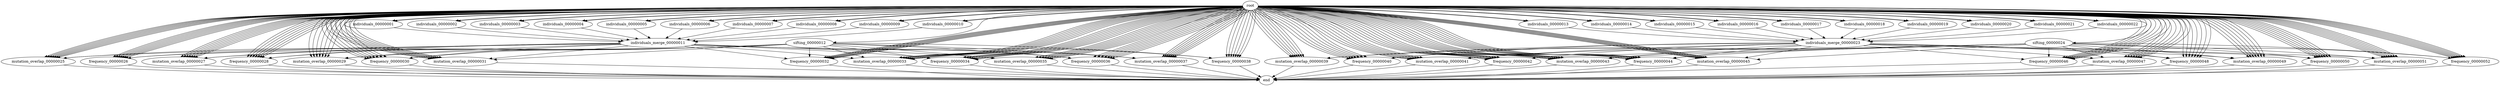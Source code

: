 digraph G {
  individuals_00000001 [size="19.223"];
  individuals_00000002 [size="60.425"];
  individuals_00000003 [size="19.223"];
  individuals_00000004 [size="19.223"];
  individuals_00000005 [size="91.233"];
  individuals_00000006 [size="135.793"];
  individuals_00000007 [size="45.861"];
  individuals_00000008 [size="183.978"];
  individuals_00000009 [size="170.672"];
  individuals_00000010 [size="19.223"];
  individuals_merge_00000011 [size="146.264"];
  sifting_00000012 [size="3.236"];
  individuals_00000013 [size="52.917"];
  individuals_00000014 [size="102.84"];
  individuals_00000015 [size="169.452"];
  individuals_00000016 [size="61.87"];
  individuals_00000017 [size="57.059"];
  individuals_00000018 [size="19.223"];
  individuals_00000019 [size="123.074"];
  individuals_00000020 [size="126.423"];
  individuals_00000021 [size="145.578"];
  individuals_00000022 [size="19.223"];
  individuals_merge_00000023 [size="46.435"];
  sifting_00000024 [size="15.759"];
  mutation_overlap_00000025 [size="35.971"];
  frequency_00000026 [size="23.826"];
  mutation_overlap_00000027 [size="83.611"];
  frequency_00000028 [size="23.826"];
  mutation_overlap_00000029 [size="36.255"];
  frequency_00000030 [size="23.826"];
  mutation_overlap_00000031 [size="82.86"];
  frequency_00000032 [size="23.826"];
  mutation_overlap_00000033 [size="29.895"];
  frequency_00000034 [size="23.826"];
  mutation_overlap_00000035 [size="63.04"];
  frequency_00000036 [size="89.872"];
  mutation_overlap_00000037 [size="9.215"];
  frequency_00000038 [size="23.826"];
  mutation_overlap_00000039 [size="9.215"];
  frequency_00000040 [size="151.629"];
  mutation_overlap_00000041 [size="42.181"];
  frequency_00000042 [size="118.038"];
  mutation_overlap_00000043 [size="9.215"];
  frequency_00000044 [size="23.826"];
  mutation_overlap_00000045 [size="45.276"];
  frequency_00000046 [size="23.826"];
  mutation_overlap_00000047 [size="44.164"];
  frequency_00000048 [size="86.23"];
  mutation_overlap_00000049 [size="47.192"];
  frequency_00000050 [size="63.029"];
  mutation_overlap_00000051 [size="58.348"];
  frequency_00000052 [size="95.066"];
  individuals_00000001 -> individuals_merge_00000011 [size="26945"]
  root -> individuals_00000001 [size="20078"]
  root -> individuals_00000001 [size="2737233187"]
  individuals_00000002 -> individuals_merge_00000011 [size="2931"]
  root -> individuals_00000002 [size="20078"]
  root -> individuals_00000002 [size="1524301261"]
  individuals_00000003 -> individuals_merge_00000011 [size="6398"]
  root -> individuals_00000003 [size="20078"]
  root -> individuals_00000003 [size="1839531471"]
  individuals_00000004 -> individuals_merge_00000011 [size="15376"]
  root -> individuals_00000004 [size="20078"]
  root -> individuals_00000004 [size="2283015210"]
  individuals_00000005 -> individuals_merge_00000011 [size="7578"]
  root -> individuals_00000005 [size="20078"]
  root -> individuals_00000005 [size="2465859975"]
  individuals_00000006 -> individuals_merge_00000011 [size="9645"]
  root -> individuals_00000006 [size="20078"]
  root -> individuals_00000006 [size="2778241360"]
  individuals_00000007 -> individuals_merge_00000011 [size="25819"]
  root -> individuals_00000007 [size="20078"]
  root -> individuals_00000007 [size="2670896313"]
  individuals_00000008 -> individuals_merge_00000011 [size="6526"]
  root -> individuals_00000008 [size="20078"]
  root -> individuals_00000008 [size="2299740722"]
  individuals_00000009 -> individuals_merge_00000011 [size="3220"]
  root -> individuals_00000009 [size="20078"]
  root -> individuals_00000009 [size="959671289"]
  individuals_00000010 -> individuals_merge_00000011 [size="2931"]
  root -> individuals_00000010 [size="20078"]
  root -> individuals_00000010 [size="2671690395"]
  individuals_merge_00000011 -> mutation_overlap_00000025 [size="2733"]
  individuals_merge_00000011 -> frequency_00000026 [size="2733"]
  individuals_merge_00000011 -> mutation_overlap_00000027 [size="2733"]
  individuals_merge_00000011 -> frequency_00000028 [size="2733"]
  individuals_merge_00000011 -> mutation_overlap_00000029 [size="2733"]
  individuals_merge_00000011 -> frequency_00000030 [size="2733"]
  individuals_merge_00000011 -> mutation_overlap_00000031 [size="2733"]
  individuals_merge_00000011 -> frequency_00000032 [size="2733"]
  individuals_merge_00000011 -> mutation_overlap_00000033 [size="2733"]
  individuals_merge_00000011 -> frequency_00000034 [size="2733"]
  individuals_merge_00000011 -> mutation_overlap_00000035 [size="2733"]
  individuals_merge_00000011 -> frequency_00000036 [size="2733"]
  individuals_merge_00000011 -> mutation_overlap_00000037 [size="2733"]
  individuals_merge_00000011 -> frequency_00000038 [size="2733"]
  sifting_00000012 -> mutation_overlap_00000025 [size="981341"]
  sifting_00000012 -> frequency_00000026 [size="981341"]
  sifting_00000012 -> mutation_overlap_00000027 [size="981341"]
  sifting_00000012 -> frequency_00000028 [size="981341"]
  sifting_00000012 -> mutation_overlap_00000029 [size="981341"]
  sifting_00000012 -> frequency_00000030 [size="981341"]
  sifting_00000012 -> mutation_overlap_00000031 [size="981341"]
  sifting_00000012 -> frequency_00000032 [size="981341"]
  sifting_00000012 -> mutation_overlap_00000033 [size="981341"]
  sifting_00000012 -> frequency_00000034 [size="981341"]
  sifting_00000012 -> mutation_overlap_00000035 [size="981341"]
  sifting_00000012 -> frequency_00000036 [size="981341"]
  sifting_00000012 -> mutation_overlap_00000037 [size="981341"]
  sifting_00000012 -> frequency_00000038 [size="981341"]
  root -> sifting_00000012 [size="799345764"]
  individuals_00000013 -> individuals_merge_00000023 [size="23517"]
  root -> individuals_00000013 [size="20078"]
  root -> individuals_00000013 [size="1739341667"]
  individuals_00000014 -> individuals_merge_00000023 [size="2931"]
  root -> individuals_00000014 [size="20078"]
  root -> individuals_00000014 [size="2153167365"]
  individuals_00000015 -> individuals_merge_00000023 [size="18712"]
  root -> individuals_00000015 [size="20078"]
  root -> individuals_00000015 [size="1775766125"]
  individuals_00000016 -> individuals_merge_00000023 [size="12525"]
  root -> individuals_00000016 [size="20078"]
  root -> individuals_00000016 [size="2427094644"]
  individuals_00000017 -> individuals_merge_00000023 [size="2931"]
  root -> individuals_00000017 [size="20078"]
  root -> individuals_00000017 [size="2105711577"]
  individuals_00000018 -> individuals_merge_00000023 [size="6976"]
  root -> individuals_00000018 [size="20078"]
  root -> individuals_00000018 [size="1657536713"]
  individuals_00000019 -> individuals_merge_00000023 [size="2931"]
  root -> individuals_00000019 [size="20078"]
  root -> individuals_00000019 [size="2437290391"]
  individuals_00000020 -> individuals_merge_00000023 [size="20325"]
  root -> individuals_00000020 [size="20078"]
  root -> individuals_00000020 [size="1619075874"]
  individuals_00000021 -> individuals_merge_00000023 [size="17923"]
  root -> individuals_00000021 [size="20078"]
  root -> individuals_00000021 [size="358416588"]
  individuals_00000022 -> individuals_merge_00000023 [size="7608"]
  root -> individuals_00000022 [size="20078"]
  root -> individuals_00000022 [size="728661597"]
  individuals_merge_00000023 -> mutation_overlap_00000039 [size="2733"]
  individuals_merge_00000023 -> frequency_00000040 [size="2733"]
  individuals_merge_00000023 -> mutation_overlap_00000041 [size="2733"]
  individuals_merge_00000023 -> frequency_00000042 [size="2733"]
  individuals_merge_00000023 -> mutation_overlap_00000043 [size="2733"]
  individuals_merge_00000023 -> frequency_00000044 [size="2733"]
  individuals_merge_00000023 -> mutation_overlap_00000045 [size="2733"]
  individuals_merge_00000023 -> frequency_00000046 [size="2733"]
  individuals_merge_00000023 -> mutation_overlap_00000047 [size="2733"]
  individuals_merge_00000023 -> frequency_00000048 [size="2733"]
  individuals_merge_00000023 -> mutation_overlap_00000049 [size="2733"]
  individuals_merge_00000023 -> frequency_00000050 [size="2733"]
  individuals_merge_00000023 -> mutation_overlap_00000051 [size="2733"]
  individuals_merge_00000023 -> frequency_00000052 [size="2733"]
  sifting_00000024 -> mutation_overlap_00000039 [size="260561"]
  sifting_00000024 -> frequency_00000040 [size="260561"]
  sifting_00000024 -> mutation_overlap_00000041 [size="260561"]
  sifting_00000024 -> frequency_00000042 [size="260561"]
  sifting_00000024 -> mutation_overlap_00000043 [size="260561"]
  sifting_00000024 -> frequency_00000044 [size="260561"]
  sifting_00000024 -> mutation_overlap_00000045 [size="260561"]
  sifting_00000024 -> frequency_00000046 [size="260561"]
  sifting_00000024 -> mutation_overlap_00000047 [size="260561"]
  sifting_00000024 -> frequency_00000048 [size="260561"]
  sifting_00000024 -> mutation_overlap_00000049 [size="260561"]
  sifting_00000024 -> frequency_00000050 [size="260561"]
  sifting_00000024 -> mutation_overlap_00000051 [size="260561"]
  sifting_00000024 -> frequency_00000052 [size="260561"]
  root -> sifting_00000024 [size="1785475164"]
  mutation_overlap_00000025 -> end [size="151965"]
  root -> mutation_overlap_00000025 [size="8088"]
  root -> mutation_overlap_00000025 [size="856"]
  root -> mutation_overlap_00000025 [size="28000"]
  root -> mutation_overlap_00000025 [size="5248"]
  root -> mutation_overlap_00000025 [size="4896"]
  root -> mutation_overlap_00000025 [size="4248"]
  root -> mutation_overlap_00000025 [size="5312"]
  frequency_00000026 -> end [size="169412"]
  root -> frequency_00000026 [size="8088"]
  root -> frequency_00000026 [size="856"]
  root -> frequency_00000026 [size="28000"]
  root -> frequency_00000026 [size="5248"]
  root -> frequency_00000026 [size="4896"]
  root -> frequency_00000026 [size="4248"]
  root -> frequency_00000026 [size="5312"]
  mutation_overlap_00000027 -> end [size="17260"]
  root -> mutation_overlap_00000027 [size="8088"]
  root -> mutation_overlap_00000027 [size="856"]
  root -> mutation_overlap_00000027 [size="28000"]
  root -> mutation_overlap_00000027 [size="5248"]
  root -> mutation_overlap_00000027 [size="4896"]
  root -> mutation_overlap_00000027 [size="4248"]
  root -> mutation_overlap_00000027 [size="5312"]
  frequency_00000028 -> end [size="172953"]
  root -> frequency_00000028 [size="8088"]
  root -> frequency_00000028 [size="856"]
  root -> frequency_00000028 [size="28000"]
  root -> frequency_00000028 [size="5248"]
  root -> frequency_00000028 [size="4896"]
  root -> frequency_00000028 [size="4248"]
  root -> frequency_00000028 [size="5312"]
  mutation_overlap_00000029 -> end [size="110246"]
  root -> mutation_overlap_00000029 [size="8088"]
  root -> mutation_overlap_00000029 [size="856"]
  root -> mutation_overlap_00000029 [size="28000"]
  root -> mutation_overlap_00000029 [size="5248"]
  root -> mutation_overlap_00000029 [size="4896"]
  root -> mutation_overlap_00000029 [size="4248"]
  root -> mutation_overlap_00000029 [size="5312"]
  frequency_00000030 -> end [size="51833"]
  root -> frequency_00000030 [size="8088"]
  root -> frequency_00000030 [size="856"]
  root -> frequency_00000030 [size="28000"]
  root -> frequency_00000030 [size="5248"]
  root -> frequency_00000030 [size="4896"]
  root -> frequency_00000030 [size="4248"]
  root -> frequency_00000030 [size="5312"]
  mutation_overlap_00000031 -> end [size="173830"]
  root -> mutation_overlap_00000031 [size="8088"]
  root -> mutation_overlap_00000031 [size="856"]
  root -> mutation_overlap_00000031 [size="28000"]
  root -> mutation_overlap_00000031 [size="5248"]
  root -> mutation_overlap_00000031 [size="4896"]
  root -> mutation_overlap_00000031 [size="4248"]
  root -> mutation_overlap_00000031 [size="5312"]
  frequency_00000032 -> end [size="183995"]
  root -> frequency_00000032 [size="8088"]
  root -> frequency_00000032 [size="856"]
  root -> frequency_00000032 [size="28000"]
  root -> frequency_00000032 [size="5248"]
  root -> frequency_00000032 [size="4896"]
  root -> frequency_00000032 [size="4248"]
  root -> frequency_00000032 [size="5312"]
  mutation_overlap_00000033 -> end [size="115835"]
  root -> mutation_overlap_00000033 [size="8088"]
  root -> mutation_overlap_00000033 [size="856"]
  root -> mutation_overlap_00000033 [size="28000"]
  root -> mutation_overlap_00000033 [size="5248"]
  root -> mutation_overlap_00000033 [size="4896"]
  root -> mutation_overlap_00000033 [size="4248"]
  root -> mutation_overlap_00000033 [size="5312"]
  frequency_00000034 -> end [size="208066"]
  root -> frequency_00000034 [size="8088"]
  root -> frequency_00000034 [size="856"]
  root -> frequency_00000034 [size="28000"]
  root -> frequency_00000034 [size="5248"]
  root -> frequency_00000034 [size="4896"]
  root -> frequency_00000034 [size="4248"]
  root -> frequency_00000034 [size="5312"]
  mutation_overlap_00000035 -> end [size="82238"]
  root -> mutation_overlap_00000035 [size="8088"]
  root -> mutation_overlap_00000035 [size="856"]
  root -> mutation_overlap_00000035 [size="28000"]
  root -> mutation_overlap_00000035 [size="5248"]
  root -> mutation_overlap_00000035 [size="4896"]
  root -> mutation_overlap_00000035 [size="4248"]
  root -> mutation_overlap_00000035 [size="5312"]
  frequency_00000036 -> end [size="169164"]
  root -> frequency_00000036 [size="8088"]
  root -> frequency_00000036 [size="856"]
  root -> frequency_00000036 [size="28000"]
  root -> frequency_00000036 [size="5248"]
  root -> frequency_00000036 [size="4896"]
  root -> frequency_00000036 [size="4248"]
  root -> frequency_00000036 [size="5312"]
  mutation_overlap_00000037 -> end [size="149594"]
  root -> mutation_overlap_00000037 [size="8088"]
  root -> mutation_overlap_00000037 [size="856"]
  root -> mutation_overlap_00000037 [size="28000"]
  root -> mutation_overlap_00000037 [size="5248"]
  root -> mutation_overlap_00000037 [size="4896"]
  root -> mutation_overlap_00000037 [size="4248"]
  root -> mutation_overlap_00000037 [size="5312"]
  frequency_00000038 -> end [size="29848"]
  root -> frequency_00000038 [size="8088"]
  root -> frequency_00000038 [size="856"]
  root -> frequency_00000038 [size="28000"]
  root -> frequency_00000038 [size="5248"]
  root -> frequency_00000038 [size="4896"]
  root -> frequency_00000038 [size="4248"]
  root -> frequency_00000038 [size="5312"]
  mutation_overlap_00000039 -> end [size="150510"]
  root -> mutation_overlap_00000039 [size="8088"]
  root -> mutation_overlap_00000039 [size="856"]
  root -> mutation_overlap_00000039 [size="28000"]
  root -> mutation_overlap_00000039 [size="5248"]
  root -> mutation_overlap_00000039 [size="4896"]
  root -> mutation_overlap_00000039 [size="4248"]
  root -> mutation_overlap_00000039 [size="5312"]
  frequency_00000040 -> end [size="155323"]
  root -> frequency_00000040 [size="8088"]
  root -> frequency_00000040 [size="856"]
  root -> frequency_00000040 [size="28000"]
  root -> frequency_00000040 [size="5248"]
  root -> frequency_00000040 [size="4896"]
  root -> frequency_00000040 [size="4248"]
  root -> frequency_00000040 [size="5312"]
  mutation_overlap_00000041 -> end [size="140866"]
  root -> mutation_overlap_00000041 [size="8088"]
  root -> mutation_overlap_00000041 [size="856"]
  root -> mutation_overlap_00000041 [size="28000"]
  root -> mutation_overlap_00000041 [size="5248"]
  root -> mutation_overlap_00000041 [size="4896"]
  root -> mutation_overlap_00000041 [size="4248"]
  root -> mutation_overlap_00000041 [size="5312"]
  frequency_00000042 -> end [size="113840"]
  root -> frequency_00000042 [size="8088"]
  root -> frequency_00000042 [size="856"]
  root -> frequency_00000042 [size="28000"]
  root -> frequency_00000042 [size="5248"]
  root -> frequency_00000042 [size="4896"]
  root -> frequency_00000042 [size="4248"]
  root -> frequency_00000042 [size="5312"]
  mutation_overlap_00000043 -> end [size="87165"]
  root -> mutation_overlap_00000043 [size="8088"]
  root -> mutation_overlap_00000043 [size="856"]
  root -> mutation_overlap_00000043 [size="28000"]
  root -> mutation_overlap_00000043 [size="5248"]
  root -> mutation_overlap_00000043 [size="4896"]
  root -> mutation_overlap_00000043 [size="4248"]
  root -> mutation_overlap_00000043 [size="5312"]
  frequency_00000044 -> end [size="29848"]
  root -> frequency_00000044 [size="8088"]
  root -> frequency_00000044 [size="856"]
  root -> frequency_00000044 [size="28000"]
  root -> frequency_00000044 [size="5248"]
  root -> frequency_00000044 [size="4896"]
  root -> frequency_00000044 [size="4248"]
  root -> frequency_00000044 [size="5312"]
  mutation_overlap_00000045 -> end [size="155786"]
  root -> mutation_overlap_00000045 [size="8088"]
  root -> mutation_overlap_00000045 [size="856"]
  root -> mutation_overlap_00000045 [size="28000"]
  root -> mutation_overlap_00000045 [size="5248"]
  root -> mutation_overlap_00000045 [size="4896"]
  root -> mutation_overlap_00000045 [size="4248"]
  root -> mutation_overlap_00000045 [size="5312"]
  frequency_00000046 -> end [size="43633"]
  root -> frequency_00000046 [size="8088"]
  root -> frequency_00000046 [size="856"]
  root -> frequency_00000046 [size="28000"]
  root -> frequency_00000046 [size="5248"]
  root -> frequency_00000046 [size="4896"]
  root -> frequency_00000046 [size="4248"]
  root -> frequency_00000046 [size="5312"]
  mutation_overlap_00000047 -> end [size="86271"]
  root -> mutation_overlap_00000047 [size="8088"]
  root -> mutation_overlap_00000047 [size="856"]
  root -> mutation_overlap_00000047 [size="28000"]
  root -> mutation_overlap_00000047 [size="5248"]
  root -> mutation_overlap_00000047 [size="4896"]
  root -> mutation_overlap_00000047 [size="4248"]
  root -> mutation_overlap_00000047 [size="5312"]
  frequency_00000048 -> end [size="175200"]
  root -> frequency_00000048 [size="8088"]
  root -> frequency_00000048 [size="856"]
  root -> frequency_00000048 [size="28000"]
  root -> frequency_00000048 [size="5248"]
  root -> frequency_00000048 [size="4896"]
  root -> frequency_00000048 [size="4248"]
  root -> frequency_00000048 [size="5312"]
  mutation_overlap_00000049 -> end [size="78185"]
  root -> mutation_overlap_00000049 [size="8088"]
  root -> mutation_overlap_00000049 [size="856"]
  root -> mutation_overlap_00000049 [size="28000"]
  root -> mutation_overlap_00000049 [size="5248"]
  root -> mutation_overlap_00000049 [size="4896"]
  root -> mutation_overlap_00000049 [size="4248"]
  root -> mutation_overlap_00000049 [size="5312"]
  frequency_00000050 -> end [size="66331"]
  root -> frequency_00000050 [size="8088"]
  root -> frequency_00000050 [size="856"]
  root -> frequency_00000050 [size="28000"]
  root -> frequency_00000050 [size="5248"]
  root -> frequency_00000050 [size="4896"]
  root -> frequency_00000050 [size="4248"]
  root -> frequency_00000050 [size="5312"]
  mutation_overlap_00000051 -> end [size="29409"]
  root -> mutation_overlap_00000051 [size="8088"]
  root -> mutation_overlap_00000051 [size="856"]
  root -> mutation_overlap_00000051 [size="28000"]
  root -> mutation_overlap_00000051 [size="5248"]
  root -> mutation_overlap_00000051 [size="4896"]
  root -> mutation_overlap_00000051 [size="4248"]
  root -> mutation_overlap_00000051 [size="5312"]
  frequency_00000052 -> end [size="29848"]
  root -> frequency_00000052 [size="8088"]
  root -> frequency_00000052 [size="856"]
  root -> frequency_00000052 [size="28000"]
  root -> frequency_00000052 [size="5248"]
  root -> frequency_00000052 [size="4896"]
  root -> frequency_00000052 [size="4248"]
  root -> frequency_00000052 [size="5312"]
  root [label="root",size="0.0"];
  end [label="end",size="0.0"];
}
